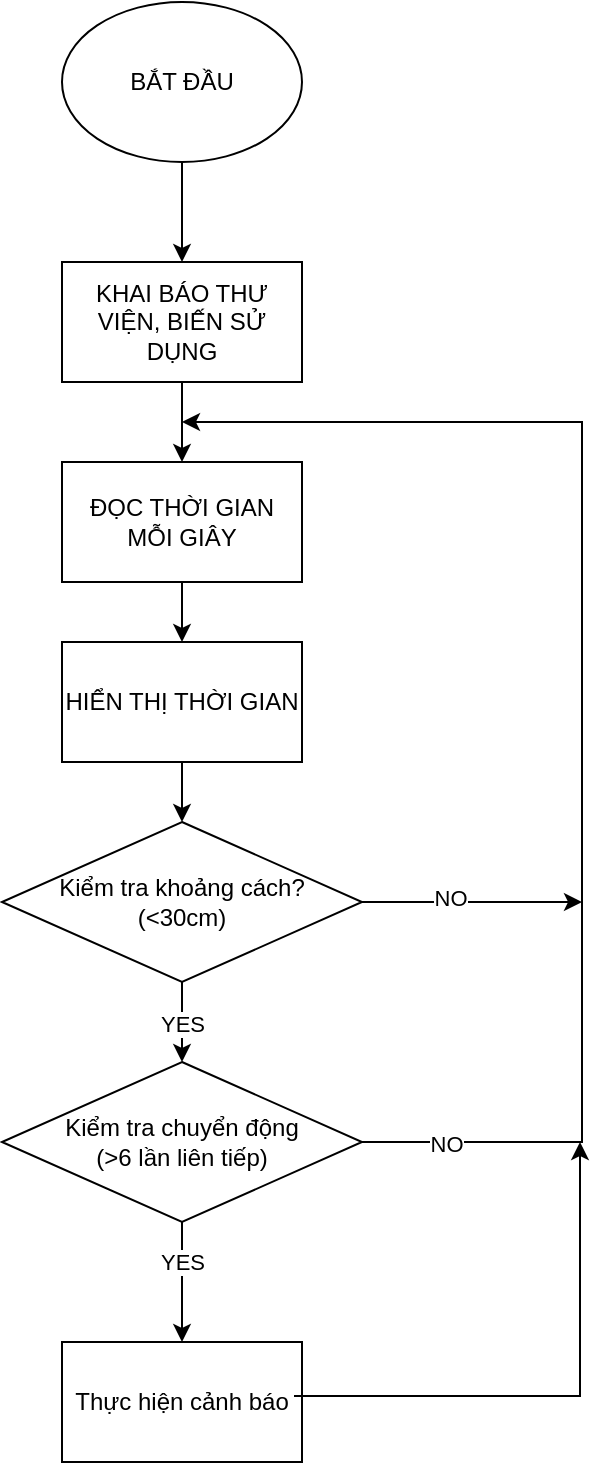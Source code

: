 <mxfile version="26.2.13">
  <diagram name="Trang-1" id="QbQxUjktQBV_Fff3xoXe">
    <mxGraphModel dx="1643" dy="789" grid="0" gridSize="10" guides="1" tooltips="1" connect="1" arrows="1" fold="1" page="1" pageScale="1" pageWidth="1169" pageHeight="1654" math="0" shadow="0">
      <root>
        <mxCell id="0" />
        <mxCell id="1" parent="0" />
        <mxCell id="YhrRErGeQZMQVSuotU4v-4" value="" style="edgeStyle=orthogonalEdgeStyle;rounded=0;orthogonalLoop=1;jettySize=auto;html=1;" edge="1" parent="1" source="YhrRErGeQZMQVSuotU4v-2" target="YhrRErGeQZMQVSuotU4v-3">
          <mxGeometry relative="1" as="geometry" />
        </mxCell>
        <mxCell id="YhrRErGeQZMQVSuotU4v-2" value="BẮT ĐẦU" style="ellipse;whiteSpace=wrap;html=1;" vertex="1" parent="1">
          <mxGeometry x="420" y="30" width="120" height="80" as="geometry" />
        </mxCell>
        <mxCell id="YhrRErGeQZMQVSuotU4v-6" value="" style="edgeStyle=orthogonalEdgeStyle;rounded=0;orthogonalLoop=1;jettySize=auto;html=1;" edge="1" parent="1" source="YhrRErGeQZMQVSuotU4v-3" target="YhrRErGeQZMQVSuotU4v-5">
          <mxGeometry relative="1" as="geometry" />
        </mxCell>
        <mxCell id="YhrRErGeQZMQVSuotU4v-3" value="KHAI BÁO THƯ VIỆN, BIẾN SỬ DỤNG" style="whiteSpace=wrap;html=1;" vertex="1" parent="1">
          <mxGeometry x="420" y="160" width="120" height="60" as="geometry" />
        </mxCell>
        <mxCell id="YhrRErGeQZMQVSuotU4v-8" value="" style="edgeStyle=orthogonalEdgeStyle;rounded=0;orthogonalLoop=1;jettySize=auto;html=1;" edge="1" parent="1" source="YhrRErGeQZMQVSuotU4v-5" target="YhrRErGeQZMQVSuotU4v-7">
          <mxGeometry relative="1" as="geometry" />
        </mxCell>
        <mxCell id="YhrRErGeQZMQVSuotU4v-5" value="ĐỌC THỜI GIAN MỖI GIÂY" style="whiteSpace=wrap;html=1;" vertex="1" parent="1">
          <mxGeometry x="420" y="260" width="120" height="60" as="geometry" />
        </mxCell>
        <mxCell id="YhrRErGeQZMQVSuotU4v-10" value="" style="edgeStyle=orthogonalEdgeStyle;rounded=0;orthogonalLoop=1;jettySize=auto;html=1;" edge="1" parent="1" source="YhrRErGeQZMQVSuotU4v-7" target="YhrRErGeQZMQVSuotU4v-9">
          <mxGeometry relative="1" as="geometry" />
        </mxCell>
        <mxCell id="YhrRErGeQZMQVSuotU4v-7" value="HIỂN THỊ THỜI GIAN" style="whiteSpace=wrap;html=1;" vertex="1" parent="1">
          <mxGeometry x="420" y="350" width="120" height="60" as="geometry" />
        </mxCell>
        <mxCell id="YhrRErGeQZMQVSuotU4v-12" value="" style="edgeStyle=orthogonalEdgeStyle;rounded=0;orthogonalLoop=1;jettySize=auto;html=1;" edge="1" parent="1" source="YhrRErGeQZMQVSuotU4v-9" target="YhrRErGeQZMQVSuotU4v-11">
          <mxGeometry relative="1" as="geometry" />
        </mxCell>
        <mxCell id="YhrRErGeQZMQVSuotU4v-18" value="YES" style="edgeLabel;html=1;align=center;verticalAlign=middle;resizable=0;points=[];" vertex="1" connectable="0" parent="YhrRErGeQZMQVSuotU4v-12">
          <mxGeometry x="-0.68" y="2" relative="1" as="geometry">
            <mxPoint x="-2" y="14" as="offset" />
          </mxGeometry>
        </mxCell>
        <mxCell id="YhrRErGeQZMQVSuotU4v-9" value="Kiểm tra khoảng cách?&lt;div&gt;(&amp;lt;30cm)&lt;/div&gt;" style="rhombus;whiteSpace=wrap;html=1;" vertex="1" parent="1">
          <mxGeometry x="390" y="440" width="180" height="80" as="geometry" />
        </mxCell>
        <mxCell id="YhrRErGeQZMQVSuotU4v-16" value="" style="edgeStyle=orthogonalEdgeStyle;rounded=0;orthogonalLoop=1;jettySize=auto;html=1;" edge="1" parent="1" source="YhrRErGeQZMQVSuotU4v-11" target="YhrRErGeQZMQVSuotU4v-15">
          <mxGeometry relative="1" as="geometry" />
        </mxCell>
        <mxCell id="YhrRErGeQZMQVSuotU4v-19" value="YES" style="edgeLabel;html=1;align=center;verticalAlign=middle;resizable=0;points=[];" vertex="1" connectable="0" parent="YhrRErGeQZMQVSuotU4v-16">
          <mxGeometry x="-0.333" relative="1" as="geometry">
            <mxPoint as="offset" />
          </mxGeometry>
        </mxCell>
        <mxCell id="YhrRErGeQZMQVSuotU4v-11" value="Kiểm tra chuyển động&lt;div&gt;(&amp;gt;6 lần liên tiếp)&lt;/div&gt;" style="rhombus;whiteSpace=wrap;html=1;" vertex="1" parent="1">
          <mxGeometry x="390" y="560" width="180" height="80" as="geometry" />
        </mxCell>
        <mxCell id="YhrRErGeQZMQVSuotU4v-15" value="Thực hiện cảnh báo" style="whiteSpace=wrap;html=1;" vertex="1" parent="1">
          <mxGeometry x="420" y="700" width="120" height="60" as="geometry" />
        </mxCell>
        <mxCell id="YhrRErGeQZMQVSuotU4v-20" value="" style="endArrow=classic;html=1;rounded=0;exitX=1;exitY=0.5;exitDx=0;exitDy=0;" edge="1" parent="1" source="YhrRErGeQZMQVSuotU4v-11">
          <mxGeometry width="50" height="50" relative="1" as="geometry">
            <mxPoint x="580" y="530" as="sourcePoint" />
            <mxPoint x="480" y="240" as="targetPoint" />
            <Array as="points">
              <mxPoint x="680" y="600" />
              <mxPoint x="680" y="240" />
            </Array>
          </mxGeometry>
        </mxCell>
        <mxCell id="YhrRErGeQZMQVSuotU4v-23" value="NO" style="edgeLabel;html=1;align=center;verticalAlign=middle;resizable=0;points=[];" vertex="1" connectable="0" parent="YhrRErGeQZMQVSuotU4v-20">
          <mxGeometry x="-0.874" y="-1" relative="1" as="geometry">
            <mxPoint as="offset" />
          </mxGeometry>
        </mxCell>
        <mxCell id="YhrRErGeQZMQVSuotU4v-21" value="" style="endArrow=classic;html=1;rounded=0;exitX=1;exitY=0.5;exitDx=0;exitDy=0;" edge="1" parent="1" source="YhrRErGeQZMQVSuotU4v-9">
          <mxGeometry width="50" height="50" relative="1" as="geometry">
            <mxPoint x="520" y="430" as="sourcePoint" />
            <mxPoint x="680" y="480" as="targetPoint" />
          </mxGeometry>
        </mxCell>
        <mxCell id="YhrRErGeQZMQVSuotU4v-22" value="NO" style="edgeLabel;html=1;align=center;verticalAlign=middle;resizable=0;points=[];" vertex="1" connectable="0" parent="YhrRErGeQZMQVSuotU4v-21">
          <mxGeometry x="-0.2" y="2" relative="1" as="geometry">
            <mxPoint as="offset" />
          </mxGeometry>
        </mxCell>
        <mxCell id="YhrRErGeQZMQVSuotU4v-25" value="" style="endArrow=classic;html=1;rounded=0;exitX=1;exitY=0.5;exitDx=0;exitDy=0;" edge="1" parent="1">
          <mxGeometry width="50" height="50" relative="1" as="geometry">
            <mxPoint x="536" y="727" as="sourcePoint" />
            <mxPoint x="679" y="600" as="targetPoint" />
            <Array as="points">
              <mxPoint x="679" y="727" />
            </Array>
          </mxGeometry>
        </mxCell>
      </root>
    </mxGraphModel>
  </diagram>
</mxfile>
